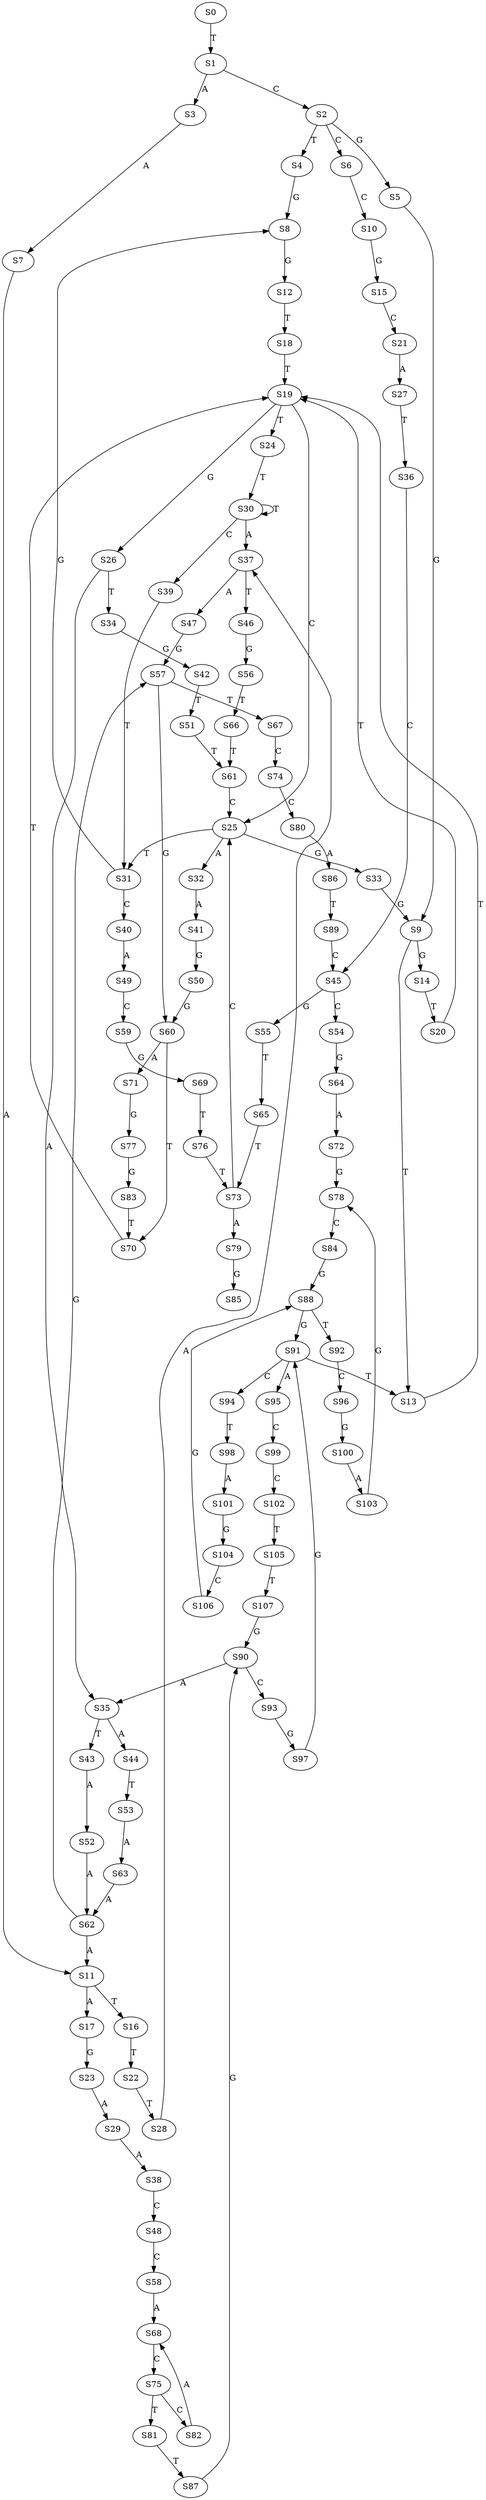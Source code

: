 strict digraph  {
	S0 -> S1 [ label = T ];
	S1 -> S2 [ label = C ];
	S1 -> S3 [ label = A ];
	S2 -> S4 [ label = T ];
	S2 -> S5 [ label = G ];
	S2 -> S6 [ label = C ];
	S3 -> S7 [ label = A ];
	S4 -> S8 [ label = G ];
	S5 -> S9 [ label = G ];
	S6 -> S10 [ label = C ];
	S7 -> S11 [ label = A ];
	S8 -> S12 [ label = G ];
	S9 -> S13 [ label = T ];
	S9 -> S14 [ label = G ];
	S10 -> S15 [ label = G ];
	S11 -> S16 [ label = T ];
	S11 -> S17 [ label = A ];
	S12 -> S18 [ label = T ];
	S13 -> S19 [ label = T ];
	S14 -> S20 [ label = T ];
	S15 -> S21 [ label = C ];
	S16 -> S22 [ label = T ];
	S17 -> S23 [ label = G ];
	S18 -> S19 [ label = T ];
	S19 -> S24 [ label = T ];
	S19 -> S25 [ label = C ];
	S19 -> S26 [ label = G ];
	S20 -> S19 [ label = T ];
	S21 -> S27 [ label = A ];
	S22 -> S28 [ label = T ];
	S23 -> S29 [ label = A ];
	S24 -> S30 [ label = T ];
	S25 -> S31 [ label = T ];
	S25 -> S32 [ label = A ];
	S25 -> S33 [ label = G ];
	S26 -> S34 [ label = T ];
	S26 -> S35 [ label = A ];
	S27 -> S36 [ label = T ];
	S28 -> S37 [ label = A ];
	S29 -> S38 [ label = A ];
	S30 -> S39 [ label = C ];
	S30 -> S30 [ label = T ];
	S30 -> S37 [ label = A ];
	S31 -> S8 [ label = G ];
	S31 -> S40 [ label = C ];
	S32 -> S41 [ label = A ];
	S33 -> S9 [ label = G ];
	S34 -> S42 [ label = G ];
	S35 -> S43 [ label = T ];
	S35 -> S44 [ label = A ];
	S36 -> S45 [ label = C ];
	S37 -> S46 [ label = T ];
	S37 -> S47 [ label = A ];
	S38 -> S48 [ label = C ];
	S39 -> S31 [ label = T ];
	S40 -> S49 [ label = A ];
	S41 -> S50 [ label = G ];
	S42 -> S51 [ label = T ];
	S43 -> S52 [ label = A ];
	S44 -> S53 [ label = T ];
	S45 -> S54 [ label = C ];
	S45 -> S55 [ label = G ];
	S46 -> S56 [ label = G ];
	S47 -> S57 [ label = G ];
	S48 -> S58 [ label = C ];
	S49 -> S59 [ label = C ];
	S50 -> S60 [ label = G ];
	S51 -> S61 [ label = T ];
	S52 -> S62 [ label = A ];
	S53 -> S63 [ label = A ];
	S54 -> S64 [ label = G ];
	S55 -> S65 [ label = T ];
	S56 -> S66 [ label = T ];
	S57 -> S60 [ label = G ];
	S57 -> S67 [ label = T ];
	S58 -> S68 [ label = A ];
	S59 -> S69 [ label = G ];
	S60 -> S70 [ label = T ];
	S60 -> S71 [ label = A ];
	S61 -> S25 [ label = C ];
	S62 -> S57 [ label = G ];
	S62 -> S11 [ label = A ];
	S63 -> S62 [ label = A ];
	S64 -> S72 [ label = A ];
	S65 -> S73 [ label = T ];
	S66 -> S61 [ label = T ];
	S67 -> S74 [ label = C ];
	S68 -> S75 [ label = C ];
	S69 -> S76 [ label = T ];
	S70 -> S19 [ label = T ];
	S71 -> S77 [ label = G ];
	S72 -> S78 [ label = G ];
	S73 -> S25 [ label = C ];
	S73 -> S79 [ label = A ];
	S74 -> S80 [ label = C ];
	S75 -> S81 [ label = T ];
	S75 -> S82 [ label = C ];
	S76 -> S73 [ label = T ];
	S77 -> S83 [ label = G ];
	S78 -> S84 [ label = C ];
	S79 -> S85 [ label = G ];
	S80 -> S86 [ label = A ];
	S81 -> S87 [ label = T ];
	S82 -> S68 [ label = A ];
	S83 -> S70 [ label = T ];
	S84 -> S88 [ label = G ];
	S86 -> S89 [ label = T ];
	S87 -> S90 [ label = G ];
	S88 -> S91 [ label = G ];
	S88 -> S92 [ label = T ];
	S89 -> S45 [ label = C ];
	S90 -> S93 [ label = C ];
	S90 -> S35 [ label = A ];
	S91 -> S13 [ label = T ];
	S91 -> S94 [ label = C ];
	S91 -> S95 [ label = A ];
	S92 -> S96 [ label = C ];
	S93 -> S97 [ label = G ];
	S94 -> S98 [ label = T ];
	S95 -> S99 [ label = C ];
	S96 -> S100 [ label = G ];
	S97 -> S91 [ label = G ];
	S98 -> S101 [ label = A ];
	S99 -> S102 [ label = C ];
	S100 -> S103 [ label = A ];
	S101 -> S104 [ label = G ];
	S102 -> S105 [ label = T ];
	S103 -> S78 [ label = G ];
	S104 -> S106 [ label = C ];
	S105 -> S107 [ label = T ];
	S106 -> S88 [ label = G ];
	S107 -> S90 [ label = G ];
}

